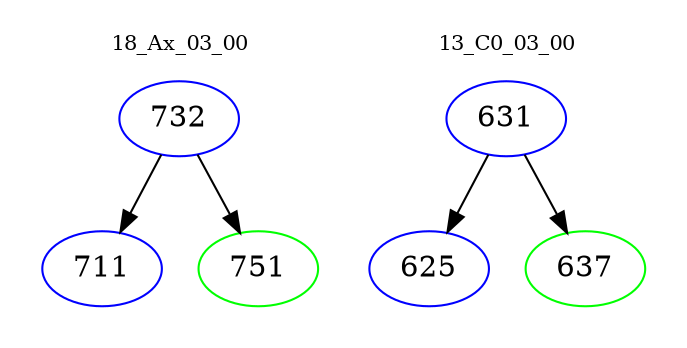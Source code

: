digraph{
subgraph cluster_0 {
color = white
label = "18_Ax_03_00";
fontsize=10;
T0_732 [label="732", color="blue"]
T0_732 -> T0_711 [color="black"]
T0_711 [label="711", color="blue"]
T0_732 -> T0_751 [color="black"]
T0_751 [label="751", color="green"]
}
subgraph cluster_1 {
color = white
label = "13_C0_03_00";
fontsize=10;
T1_631 [label="631", color="blue"]
T1_631 -> T1_625 [color="black"]
T1_625 [label="625", color="blue"]
T1_631 -> T1_637 [color="black"]
T1_637 [label="637", color="green"]
}
}
